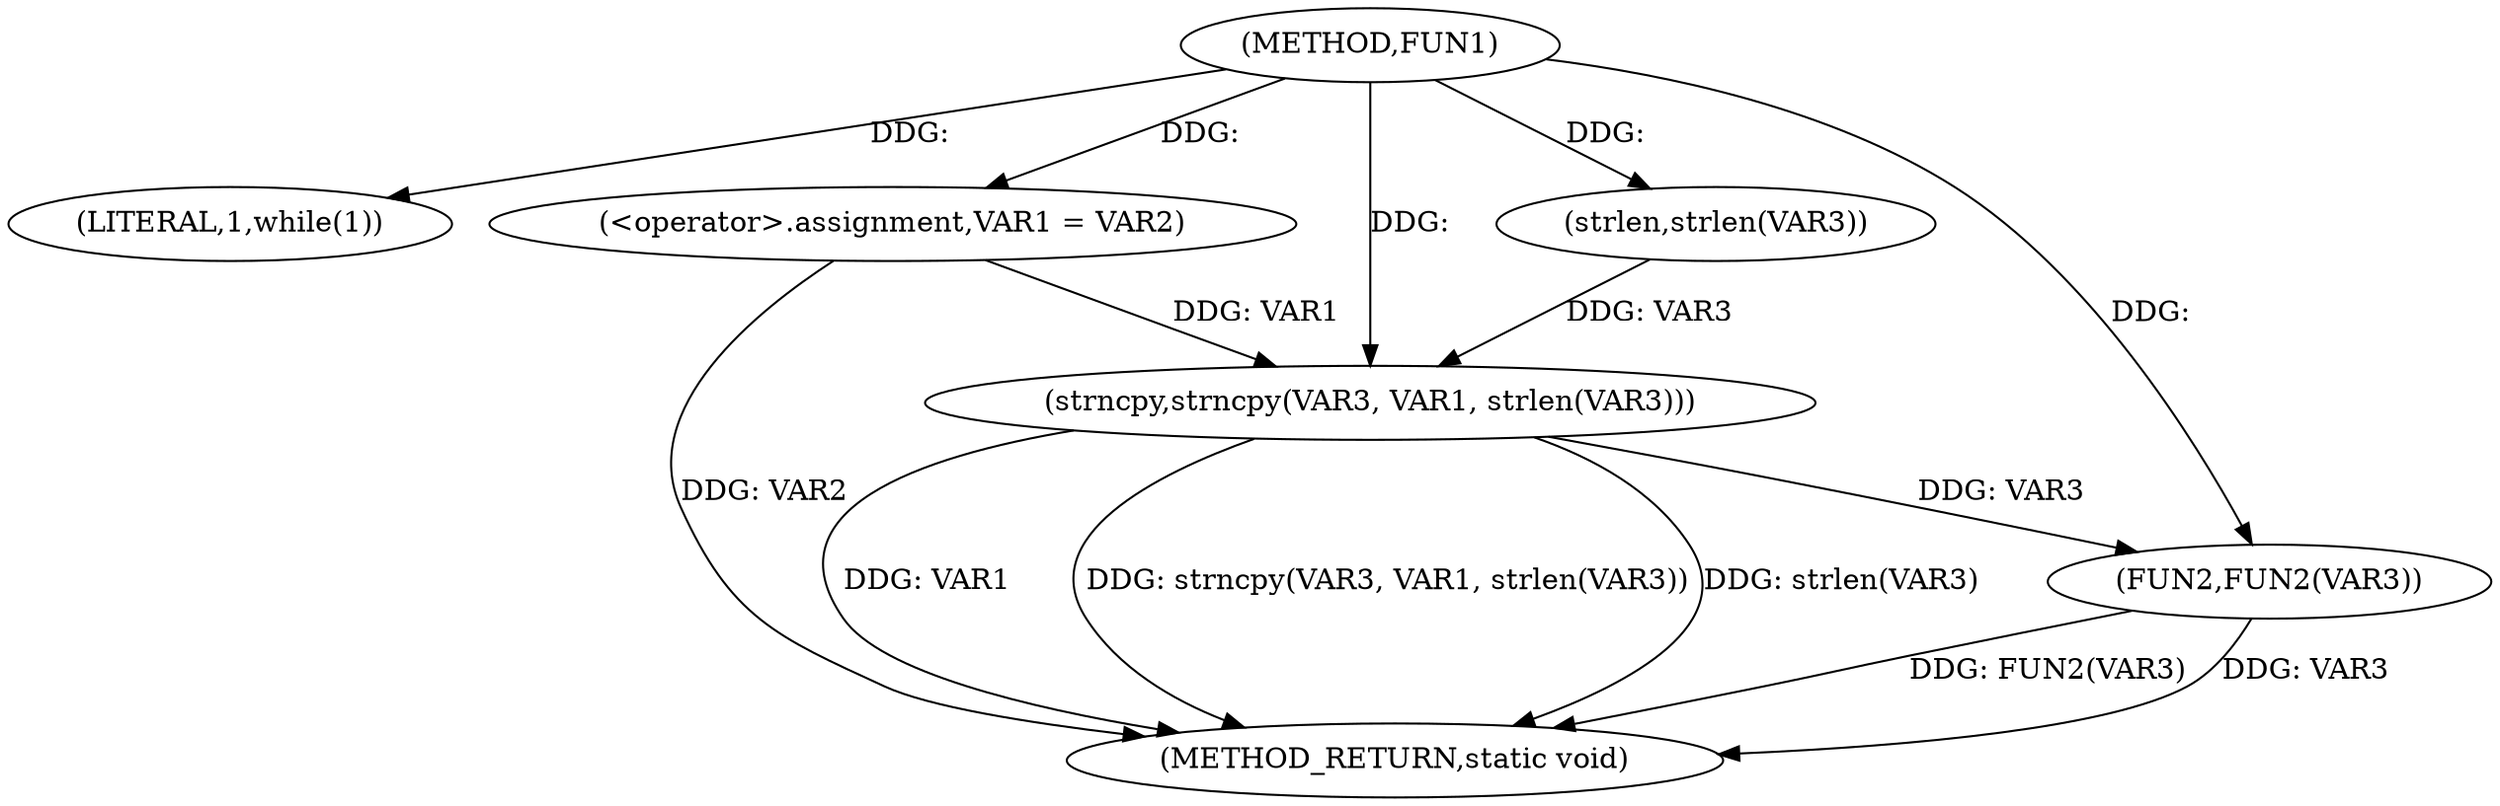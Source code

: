 digraph FUN1 {  
"1000100" [label = "(METHOD,FUN1)" ]
"1000120" [label = "(METHOD_RETURN,static void)" ]
"1000105" [label = "(LITERAL,1,while(1))" ]
"1000107" [label = "(<operator>.assignment,VAR1 = VAR2)" ]
"1000113" [label = "(strncpy,strncpy(VAR3, VAR1, strlen(VAR3)))" ]
"1000116" [label = "(strlen,strlen(VAR3))" ]
"1000118" [label = "(FUN2,FUN2(VAR3))" ]
  "1000113" -> "1000120"  [ label = "DDG: VAR1"] 
  "1000118" -> "1000120"  [ label = "DDG: FUN2(VAR3)"] 
  "1000113" -> "1000120"  [ label = "DDG: strncpy(VAR3, VAR1, strlen(VAR3))"] 
  "1000118" -> "1000120"  [ label = "DDG: VAR3"] 
  "1000113" -> "1000120"  [ label = "DDG: strlen(VAR3)"] 
  "1000107" -> "1000120"  [ label = "DDG: VAR2"] 
  "1000100" -> "1000105"  [ label = "DDG: "] 
  "1000100" -> "1000107"  [ label = "DDG: "] 
  "1000116" -> "1000113"  [ label = "DDG: VAR3"] 
  "1000100" -> "1000113"  [ label = "DDG: "] 
  "1000107" -> "1000113"  [ label = "DDG: VAR1"] 
  "1000100" -> "1000116"  [ label = "DDG: "] 
  "1000113" -> "1000118"  [ label = "DDG: VAR3"] 
  "1000100" -> "1000118"  [ label = "DDG: "] 
}
